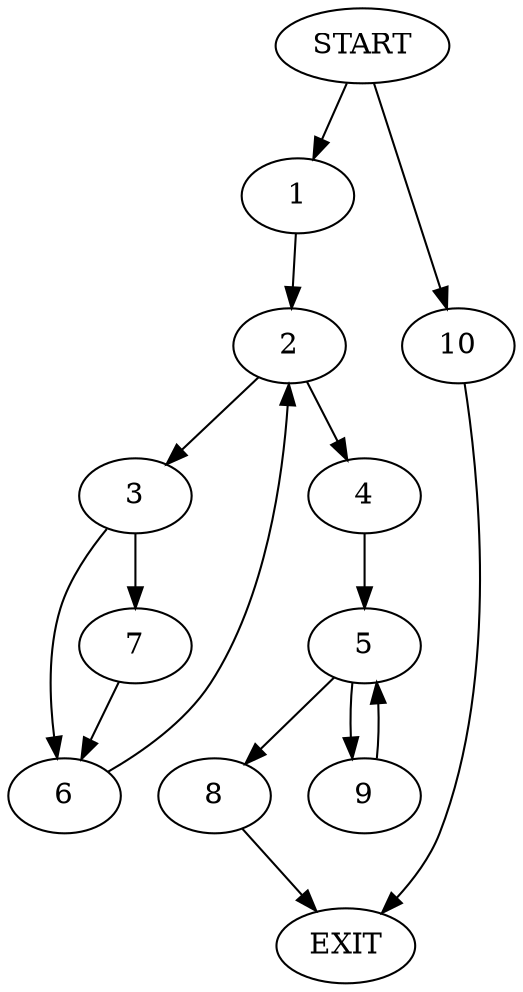 digraph {
0 [label="START"]
11 [label="EXIT"]
0 -> 1
1 -> 2
2 -> 3
2 -> 4
4 -> 5
3 -> 6
3 -> 7
6 -> 2
7 -> 6
5 -> 8
5 -> 9
8 -> 11
9 -> 5
0 -> 10
10 -> 11
}
